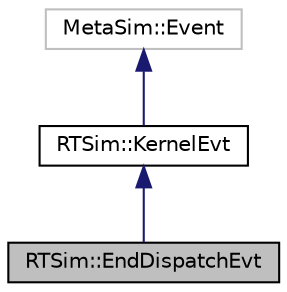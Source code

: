 digraph "RTSim::EndDispatchEvt"
{
  edge [fontname="Helvetica",fontsize="10",labelfontname="Helvetica",labelfontsize="10"];
  node [fontname="Helvetica",fontsize="10",shape=record];
  Node1 [label="RTSim::EndDispatchEvt",height=0.2,width=0.4,color="black", fillcolor="grey75", style="filled", fontcolor="black"];
  Node2 -> Node1 [dir="back",color="midnightblue",fontsize="10",style="solid",fontname="Helvetica"];
  Node2 [label="RTSim::KernelEvt",height=0.2,width=0.4,color="black", fillcolor="white", style="filled",URL="$dd/d60/classRTSim_1_1KernelEvt.html"];
  Node3 -> Node2 [dir="back",color="midnightblue",fontsize="10",style="solid",fontname="Helvetica"];
  Node3 [label="MetaSim::Event",height=0.2,width=0.4,color="grey75", fillcolor="white", style="filled"];
}
